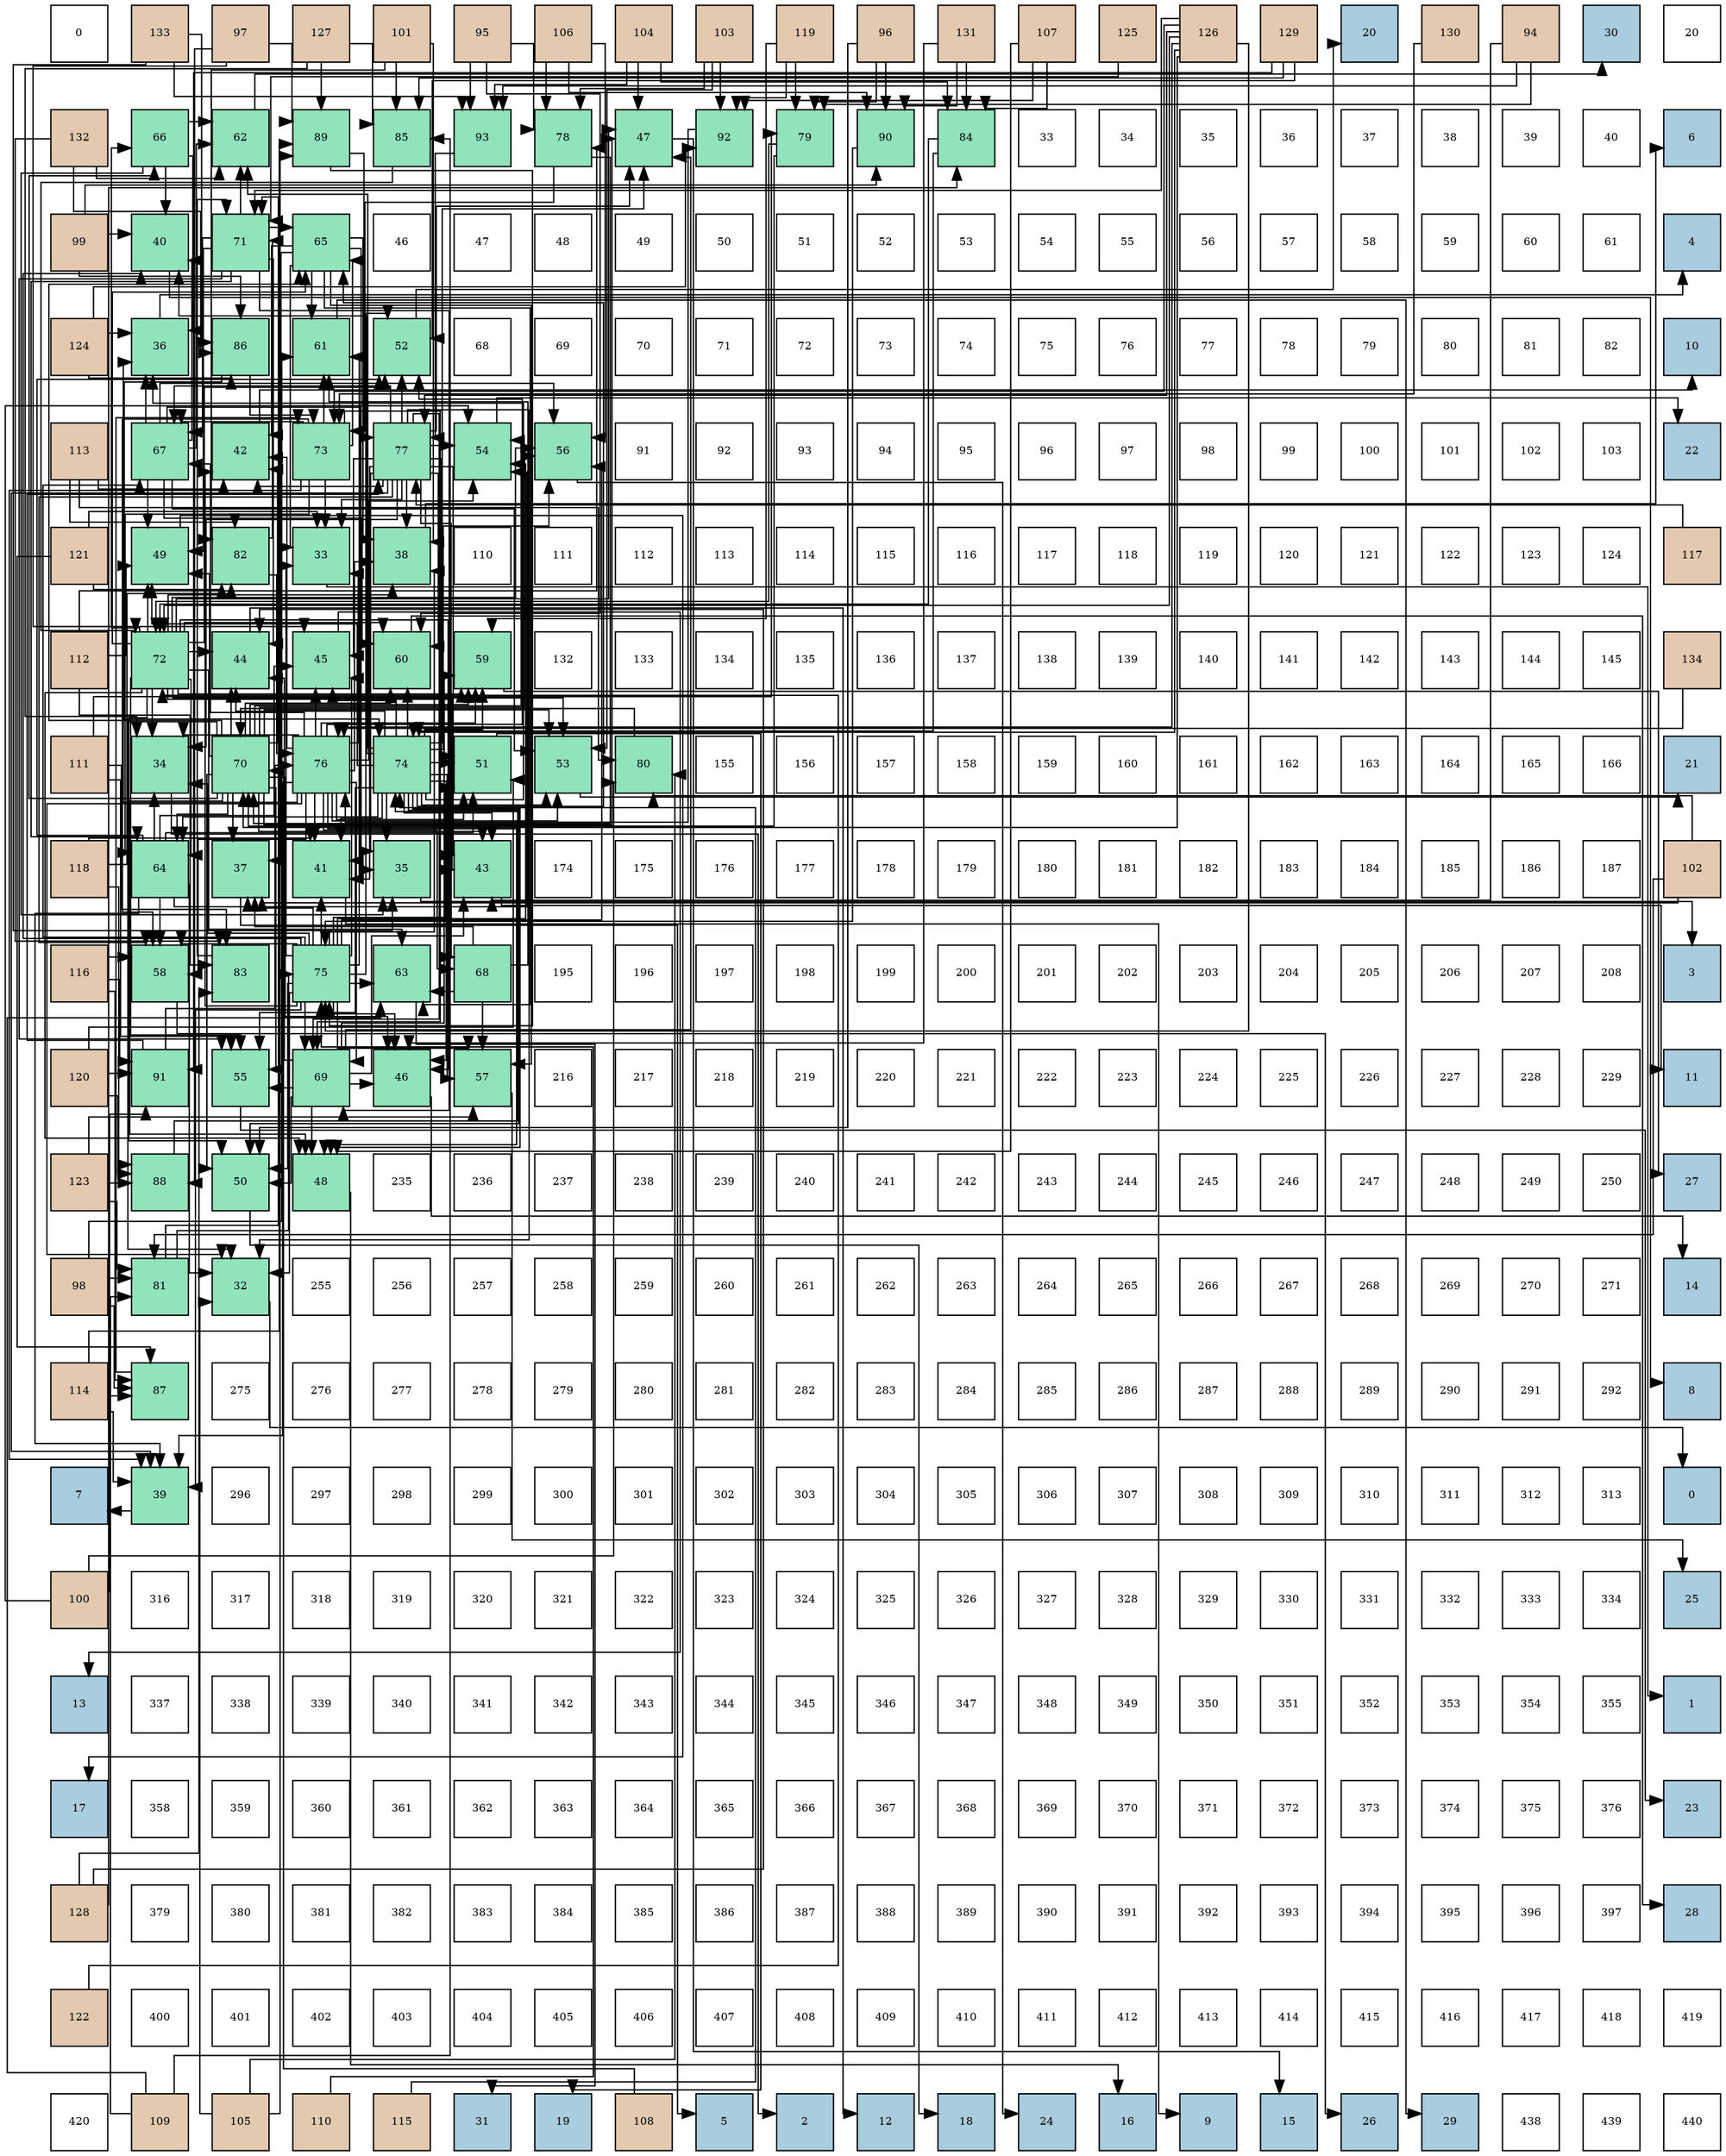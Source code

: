 digraph layout{
 rankdir=TB;
 splines=ortho;
 node [style=filled shape=square fixedsize=true width=0.6];
0[label="0", fontsize=8, fillcolor="#ffffff"];
1[label="133", fontsize=8, fillcolor="#e3c9af"];
2[label="97", fontsize=8, fillcolor="#e3c9af"];
3[label="127", fontsize=8, fillcolor="#e3c9af"];
4[label="101", fontsize=8, fillcolor="#e3c9af"];
5[label="95", fontsize=8, fillcolor="#e3c9af"];
6[label="106", fontsize=8, fillcolor="#e3c9af"];
7[label="104", fontsize=8, fillcolor="#e3c9af"];
8[label="103", fontsize=8, fillcolor="#e3c9af"];
9[label="119", fontsize=8, fillcolor="#e3c9af"];
10[label="96", fontsize=8, fillcolor="#e3c9af"];
11[label="131", fontsize=8, fillcolor="#e3c9af"];
12[label="107", fontsize=8, fillcolor="#e3c9af"];
13[label="125", fontsize=8, fillcolor="#e3c9af"];
14[label="126", fontsize=8, fillcolor="#e3c9af"];
15[label="129", fontsize=8, fillcolor="#e3c9af"];
16[label="20", fontsize=8, fillcolor="#a9ccde"];
17[label="130", fontsize=8, fillcolor="#e3c9af"];
18[label="94", fontsize=8, fillcolor="#e3c9af"];
19[label="30", fontsize=8, fillcolor="#a9ccde"];
20[label="20", fontsize=8, fillcolor="#ffffff"];
21[label="132", fontsize=8, fillcolor="#e3c9af"];
22[label="66", fontsize=8, fillcolor="#91e3bb"];
23[label="62", fontsize=8, fillcolor="#91e3bb"];
24[label="89", fontsize=8, fillcolor="#91e3bb"];
25[label="85", fontsize=8, fillcolor="#91e3bb"];
26[label="93", fontsize=8, fillcolor="#91e3bb"];
27[label="78", fontsize=8, fillcolor="#91e3bb"];
28[label="47", fontsize=8, fillcolor="#91e3bb"];
29[label="92", fontsize=8, fillcolor="#91e3bb"];
30[label="79", fontsize=8, fillcolor="#91e3bb"];
31[label="90", fontsize=8, fillcolor="#91e3bb"];
32[label="84", fontsize=8, fillcolor="#91e3bb"];
33[label="33", fontsize=8, fillcolor="#ffffff"];
34[label="34", fontsize=8, fillcolor="#ffffff"];
35[label="35", fontsize=8, fillcolor="#ffffff"];
36[label="36", fontsize=8, fillcolor="#ffffff"];
37[label="37", fontsize=8, fillcolor="#ffffff"];
38[label="38", fontsize=8, fillcolor="#ffffff"];
39[label="39", fontsize=8, fillcolor="#ffffff"];
40[label="40", fontsize=8, fillcolor="#ffffff"];
41[label="6", fontsize=8, fillcolor="#a9ccde"];
42[label="99", fontsize=8, fillcolor="#e3c9af"];
43[label="40", fontsize=8, fillcolor="#91e3bb"];
44[label="71", fontsize=8, fillcolor="#91e3bb"];
45[label="65", fontsize=8, fillcolor="#91e3bb"];
46[label="46", fontsize=8, fillcolor="#ffffff"];
47[label="47", fontsize=8, fillcolor="#ffffff"];
48[label="48", fontsize=8, fillcolor="#ffffff"];
49[label="49", fontsize=8, fillcolor="#ffffff"];
50[label="50", fontsize=8, fillcolor="#ffffff"];
51[label="51", fontsize=8, fillcolor="#ffffff"];
52[label="52", fontsize=8, fillcolor="#ffffff"];
53[label="53", fontsize=8, fillcolor="#ffffff"];
54[label="54", fontsize=8, fillcolor="#ffffff"];
55[label="55", fontsize=8, fillcolor="#ffffff"];
56[label="56", fontsize=8, fillcolor="#ffffff"];
57[label="57", fontsize=8, fillcolor="#ffffff"];
58[label="58", fontsize=8, fillcolor="#ffffff"];
59[label="59", fontsize=8, fillcolor="#ffffff"];
60[label="60", fontsize=8, fillcolor="#ffffff"];
61[label="61", fontsize=8, fillcolor="#ffffff"];
62[label="4", fontsize=8, fillcolor="#a9ccde"];
63[label="124", fontsize=8, fillcolor="#e3c9af"];
64[label="36", fontsize=8, fillcolor="#91e3bb"];
65[label="86", fontsize=8, fillcolor="#91e3bb"];
66[label="61", fontsize=8, fillcolor="#91e3bb"];
67[label="52", fontsize=8, fillcolor="#91e3bb"];
68[label="68", fontsize=8, fillcolor="#ffffff"];
69[label="69", fontsize=8, fillcolor="#ffffff"];
70[label="70", fontsize=8, fillcolor="#ffffff"];
71[label="71", fontsize=8, fillcolor="#ffffff"];
72[label="72", fontsize=8, fillcolor="#ffffff"];
73[label="73", fontsize=8, fillcolor="#ffffff"];
74[label="74", fontsize=8, fillcolor="#ffffff"];
75[label="75", fontsize=8, fillcolor="#ffffff"];
76[label="76", fontsize=8, fillcolor="#ffffff"];
77[label="77", fontsize=8, fillcolor="#ffffff"];
78[label="78", fontsize=8, fillcolor="#ffffff"];
79[label="79", fontsize=8, fillcolor="#ffffff"];
80[label="80", fontsize=8, fillcolor="#ffffff"];
81[label="81", fontsize=8, fillcolor="#ffffff"];
82[label="82", fontsize=8, fillcolor="#ffffff"];
83[label="10", fontsize=8, fillcolor="#a9ccde"];
84[label="113", fontsize=8, fillcolor="#e3c9af"];
85[label="67", fontsize=8, fillcolor="#91e3bb"];
86[label="42", fontsize=8, fillcolor="#91e3bb"];
87[label="73", fontsize=8, fillcolor="#91e3bb"];
88[label="77", fontsize=8, fillcolor="#91e3bb"];
89[label="54", fontsize=8, fillcolor="#91e3bb"];
90[label="56", fontsize=8, fillcolor="#91e3bb"];
91[label="91", fontsize=8, fillcolor="#ffffff"];
92[label="92", fontsize=8, fillcolor="#ffffff"];
93[label="93", fontsize=8, fillcolor="#ffffff"];
94[label="94", fontsize=8, fillcolor="#ffffff"];
95[label="95", fontsize=8, fillcolor="#ffffff"];
96[label="96", fontsize=8, fillcolor="#ffffff"];
97[label="97", fontsize=8, fillcolor="#ffffff"];
98[label="98", fontsize=8, fillcolor="#ffffff"];
99[label="99", fontsize=8, fillcolor="#ffffff"];
100[label="100", fontsize=8, fillcolor="#ffffff"];
101[label="101", fontsize=8, fillcolor="#ffffff"];
102[label="102", fontsize=8, fillcolor="#ffffff"];
103[label="103", fontsize=8, fillcolor="#ffffff"];
104[label="22", fontsize=8, fillcolor="#a9ccde"];
105[label="121", fontsize=8, fillcolor="#e3c9af"];
106[label="49", fontsize=8, fillcolor="#91e3bb"];
107[label="82", fontsize=8, fillcolor="#91e3bb"];
108[label="33", fontsize=8, fillcolor="#91e3bb"];
109[label="38", fontsize=8, fillcolor="#91e3bb"];
110[label="110", fontsize=8, fillcolor="#ffffff"];
111[label="111", fontsize=8, fillcolor="#ffffff"];
112[label="112", fontsize=8, fillcolor="#ffffff"];
113[label="113", fontsize=8, fillcolor="#ffffff"];
114[label="114", fontsize=8, fillcolor="#ffffff"];
115[label="115", fontsize=8, fillcolor="#ffffff"];
116[label="116", fontsize=8, fillcolor="#ffffff"];
117[label="117", fontsize=8, fillcolor="#ffffff"];
118[label="118", fontsize=8, fillcolor="#ffffff"];
119[label="119", fontsize=8, fillcolor="#ffffff"];
120[label="120", fontsize=8, fillcolor="#ffffff"];
121[label="121", fontsize=8, fillcolor="#ffffff"];
122[label="122", fontsize=8, fillcolor="#ffffff"];
123[label="123", fontsize=8, fillcolor="#ffffff"];
124[label="124", fontsize=8, fillcolor="#ffffff"];
125[label="117", fontsize=8, fillcolor="#e3c9af"];
126[label="112", fontsize=8, fillcolor="#e3c9af"];
127[label="72", fontsize=8, fillcolor="#91e3bb"];
128[label="44", fontsize=8, fillcolor="#91e3bb"];
129[label="45", fontsize=8, fillcolor="#91e3bb"];
130[label="60", fontsize=8, fillcolor="#91e3bb"];
131[label="59", fontsize=8, fillcolor="#91e3bb"];
132[label="132", fontsize=8, fillcolor="#ffffff"];
133[label="133", fontsize=8, fillcolor="#ffffff"];
134[label="134", fontsize=8, fillcolor="#ffffff"];
135[label="135", fontsize=8, fillcolor="#ffffff"];
136[label="136", fontsize=8, fillcolor="#ffffff"];
137[label="137", fontsize=8, fillcolor="#ffffff"];
138[label="138", fontsize=8, fillcolor="#ffffff"];
139[label="139", fontsize=8, fillcolor="#ffffff"];
140[label="140", fontsize=8, fillcolor="#ffffff"];
141[label="141", fontsize=8, fillcolor="#ffffff"];
142[label="142", fontsize=8, fillcolor="#ffffff"];
143[label="143", fontsize=8, fillcolor="#ffffff"];
144[label="144", fontsize=8, fillcolor="#ffffff"];
145[label="145", fontsize=8, fillcolor="#ffffff"];
146[label="134", fontsize=8, fillcolor="#e3c9af"];
147[label="111", fontsize=8, fillcolor="#e3c9af"];
148[label="34", fontsize=8, fillcolor="#91e3bb"];
149[label="70", fontsize=8, fillcolor="#91e3bb"];
150[label="76", fontsize=8, fillcolor="#91e3bb"];
151[label="74", fontsize=8, fillcolor="#91e3bb"];
152[label="51", fontsize=8, fillcolor="#91e3bb"];
153[label="53", fontsize=8, fillcolor="#91e3bb"];
154[label="80", fontsize=8, fillcolor="#91e3bb"];
155[label="155", fontsize=8, fillcolor="#ffffff"];
156[label="156", fontsize=8, fillcolor="#ffffff"];
157[label="157", fontsize=8, fillcolor="#ffffff"];
158[label="158", fontsize=8, fillcolor="#ffffff"];
159[label="159", fontsize=8, fillcolor="#ffffff"];
160[label="160", fontsize=8, fillcolor="#ffffff"];
161[label="161", fontsize=8, fillcolor="#ffffff"];
162[label="162", fontsize=8, fillcolor="#ffffff"];
163[label="163", fontsize=8, fillcolor="#ffffff"];
164[label="164", fontsize=8, fillcolor="#ffffff"];
165[label="165", fontsize=8, fillcolor="#ffffff"];
166[label="166", fontsize=8, fillcolor="#ffffff"];
167[label="21", fontsize=8, fillcolor="#a9ccde"];
168[label="118", fontsize=8, fillcolor="#e3c9af"];
169[label="64", fontsize=8, fillcolor="#91e3bb"];
170[label="37", fontsize=8, fillcolor="#91e3bb"];
171[label="41", fontsize=8, fillcolor="#91e3bb"];
172[label="35", fontsize=8, fillcolor="#91e3bb"];
173[label="43", fontsize=8, fillcolor="#91e3bb"];
174[label="174", fontsize=8, fillcolor="#ffffff"];
175[label="175", fontsize=8, fillcolor="#ffffff"];
176[label="176", fontsize=8, fillcolor="#ffffff"];
177[label="177", fontsize=8, fillcolor="#ffffff"];
178[label="178", fontsize=8, fillcolor="#ffffff"];
179[label="179", fontsize=8, fillcolor="#ffffff"];
180[label="180", fontsize=8, fillcolor="#ffffff"];
181[label="181", fontsize=8, fillcolor="#ffffff"];
182[label="182", fontsize=8, fillcolor="#ffffff"];
183[label="183", fontsize=8, fillcolor="#ffffff"];
184[label="184", fontsize=8, fillcolor="#ffffff"];
185[label="185", fontsize=8, fillcolor="#ffffff"];
186[label="186", fontsize=8, fillcolor="#ffffff"];
187[label="187", fontsize=8, fillcolor="#ffffff"];
188[label="102", fontsize=8, fillcolor="#e3c9af"];
189[label="116", fontsize=8, fillcolor="#e3c9af"];
190[label="58", fontsize=8, fillcolor="#91e3bb"];
191[label="83", fontsize=8, fillcolor="#91e3bb"];
192[label="75", fontsize=8, fillcolor="#91e3bb"];
193[label="63", fontsize=8, fillcolor="#91e3bb"];
194[label="68", fontsize=8, fillcolor="#91e3bb"];
195[label="195", fontsize=8, fillcolor="#ffffff"];
196[label="196", fontsize=8, fillcolor="#ffffff"];
197[label="197", fontsize=8, fillcolor="#ffffff"];
198[label="198", fontsize=8, fillcolor="#ffffff"];
199[label="199", fontsize=8, fillcolor="#ffffff"];
200[label="200", fontsize=8, fillcolor="#ffffff"];
201[label="201", fontsize=8, fillcolor="#ffffff"];
202[label="202", fontsize=8, fillcolor="#ffffff"];
203[label="203", fontsize=8, fillcolor="#ffffff"];
204[label="204", fontsize=8, fillcolor="#ffffff"];
205[label="205", fontsize=8, fillcolor="#ffffff"];
206[label="206", fontsize=8, fillcolor="#ffffff"];
207[label="207", fontsize=8, fillcolor="#ffffff"];
208[label="208", fontsize=8, fillcolor="#ffffff"];
209[label="3", fontsize=8, fillcolor="#a9ccde"];
210[label="120", fontsize=8, fillcolor="#e3c9af"];
211[label="91", fontsize=8, fillcolor="#91e3bb"];
212[label="55", fontsize=8, fillcolor="#91e3bb"];
213[label="69", fontsize=8, fillcolor="#91e3bb"];
214[label="46", fontsize=8, fillcolor="#91e3bb"];
215[label="57", fontsize=8, fillcolor="#91e3bb"];
216[label="216", fontsize=8, fillcolor="#ffffff"];
217[label="217", fontsize=8, fillcolor="#ffffff"];
218[label="218", fontsize=8, fillcolor="#ffffff"];
219[label="219", fontsize=8, fillcolor="#ffffff"];
220[label="220", fontsize=8, fillcolor="#ffffff"];
221[label="221", fontsize=8, fillcolor="#ffffff"];
222[label="222", fontsize=8, fillcolor="#ffffff"];
223[label="223", fontsize=8, fillcolor="#ffffff"];
224[label="224", fontsize=8, fillcolor="#ffffff"];
225[label="225", fontsize=8, fillcolor="#ffffff"];
226[label="226", fontsize=8, fillcolor="#ffffff"];
227[label="227", fontsize=8, fillcolor="#ffffff"];
228[label="228", fontsize=8, fillcolor="#ffffff"];
229[label="229", fontsize=8, fillcolor="#ffffff"];
230[label="11", fontsize=8, fillcolor="#a9ccde"];
231[label="123", fontsize=8, fillcolor="#e3c9af"];
232[label="88", fontsize=8, fillcolor="#91e3bb"];
233[label="50", fontsize=8, fillcolor="#91e3bb"];
234[label="48", fontsize=8, fillcolor="#91e3bb"];
235[label="235", fontsize=8, fillcolor="#ffffff"];
236[label="236", fontsize=8, fillcolor="#ffffff"];
237[label="237", fontsize=8, fillcolor="#ffffff"];
238[label="238", fontsize=8, fillcolor="#ffffff"];
239[label="239", fontsize=8, fillcolor="#ffffff"];
240[label="240", fontsize=8, fillcolor="#ffffff"];
241[label="241", fontsize=8, fillcolor="#ffffff"];
242[label="242", fontsize=8, fillcolor="#ffffff"];
243[label="243", fontsize=8, fillcolor="#ffffff"];
244[label="244", fontsize=8, fillcolor="#ffffff"];
245[label="245", fontsize=8, fillcolor="#ffffff"];
246[label="246", fontsize=8, fillcolor="#ffffff"];
247[label="247", fontsize=8, fillcolor="#ffffff"];
248[label="248", fontsize=8, fillcolor="#ffffff"];
249[label="249", fontsize=8, fillcolor="#ffffff"];
250[label="250", fontsize=8, fillcolor="#ffffff"];
251[label="27", fontsize=8, fillcolor="#a9ccde"];
252[label="98", fontsize=8, fillcolor="#e3c9af"];
253[label="81", fontsize=8, fillcolor="#91e3bb"];
254[label="32", fontsize=8, fillcolor="#91e3bb"];
255[label="255", fontsize=8, fillcolor="#ffffff"];
256[label="256", fontsize=8, fillcolor="#ffffff"];
257[label="257", fontsize=8, fillcolor="#ffffff"];
258[label="258", fontsize=8, fillcolor="#ffffff"];
259[label="259", fontsize=8, fillcolor="#ffffff"];
260[label="260", fontsize=8, fillcolor="#ffffff"];
261[label="261", fontsize=8, fillcolor="#ffffff"];
262[label="262", fontsize=8, fillcolor="#ffffff"];
263[label="263", fontsize=8, fillcolor="#ffffff"];
264[label="264", fontsize=8, fillcolor="#ffffff"];
265[label="265", fontsize=8, fillcolor="#ffffff"];
266[label="266", fontsize=8, fillcolor="#ffffff"];
267[label="267", fontsize=8, fillcolor="#ffffff"];
268[label="268", fontsize=8, fillcolor="#ffffff"];
269[label="269", fontsize=8, fillcolor="#ffffff"];
270[label="270", fontsize=8, fillcolor="#ffffff"];
271[label="271", fontsize=8, fillcolor="#ffffff"];
272[label="14", fontsize=8, fillcolor="#a9ccde"];
273[label="114", fontsize=8, fillcolor="#e3c9af"];
274[label="87", fontsize=8, fillcolor="#91e3bb"];
275[label="275", fontsize=8, fillcolor="#ffffff"];
276[label="276", fontsize=8, fillcolor="#ffffff"];
277[label="277", fontsize=8, fillcolor="#ffffff"];
278[label="278", fontsize=8, fillcolor="#ffffff"];
279[label="279", fontsize=8, fillcolor="#ffffff"];
280[label="280", fontsize=8, fillcolor="#ffffff"];
281[label="281", fontsize=8, fillcolor="#ffffff"];
282[label="282", fontsize=8, fillcolor="#ffffff"];
283[label="283", fontsize=8, fillcolor="#ffffff"];
284[label="284", fontsize=8, fillcolor="#ffffff"];
285[label="285", fontsize=8, fillcolor="#ffffff"];
286[label="286", fontsize=8, fillcolor="#ffffff"];
287[label="287", fontsize=8, fillcolor="#ffffff"];
288[label="288", fontsize=8, fillcolor="#ffffff"];
289[label="289", fontsize=8, fillcolor="#ffffff"];
290[label="290", fontsize=8, fillcolor="#ffffff"];
291[label="291", fontsize=8, fillcolor="#ffffff"];
292[label="292", fontsize=8, fillcolor="#ffffff"];
293[label="8", fontsize=8, fillcolor="#a9ccde"];
294[label="7", fontsize=8, fillcolor="#a9ccde"];
295[label="39", fontsize=8, fillcolor="#91e3bb"];
296[label="296", fontsize=8, fillcolor="#ffffff"];
297[label="297", fontsize=8, fillcolor="#ffffff"];
298[label="298", fontsize=8, fillcolor="#ffffff"];
299[label="299", fontsize=8, fillcolor="#ffffff"];
300[label="300", fontsize=8, fillcolor="#ffffff"];
301[label="301", fontsize=8, fillcolor="#ffffff"];
302[label="302", fontsize=8, fillcolor="#ffffff"];
303[label="303", fontsize=8, fillcolor="#ffffff"];
304[label="304", fontsize=8, fillcolor="#ffffff"];
305[label="305", fontsize=8, fillcolor="#ffffff"];
306[label="306", fontsize=8, fillcolor="#ffffff"];
307[label="307", fontsize=8, fillcolor="#ffffff"];
308[label="308", fontsize=8, fillcolor="#ffffff"];
309[label="309", fontsize=8, fillcolor="#ffffff"];
310[label="310", fontsize=8, fillcolor="#ffffff"];
311[label="311", fontsize=8, fillcolor="#ffffff"];
312[label="312", fontsize=8, fillcolor="#ffffff"];
313[label="313", fontsize=8, fillcolor="#ffffff"];
314[label="0", fontsize=8, fillcolor="#a9ccde"];
315[label="100", fontsize=8, fillcolor="#e3c9af"];
316[label="316", fontsize=8, fillcolor="#ffffff"];
317[label="317", fontsize=8, fillcolor="#ffffff"];
318[label="318", fontsize=8, fillcolor="#ffffff"];
319[label="319", fontsize=8, fillcolor="#ffffff"];
320[label="320", fontsize=8, fillcolor="#ffffff"];
321[label="321", fontsize=8, fillcolor="#ffffff"];
322[label="322", fontsize=8, fillcolor="#ffffff"];
323[label="323", fontsize=8, fillcolor="#ffffff"];
324[label="324", fontsize=8, fillcolor="#ffffff"];
325[label="325", fontsize=8, fillcolor="#ffffff"];
326[label="326", fontsize=8, fillcolor="#ffffff"];
327[label="327", fontsize=8, fillcolor="#ffffff"];
328[label="328", fontsize=8, fillcolor="#ffffff"];
329[label="329", fontsize=8, fillcolor="#ffffff"];
330[label="330", fontsize=8, fillcolor="#ffffff"];
331[label="331", fontsize=8, fillcolor="#ffffff"];
332[label="332", fontsize=8, fillcolor="#ffffff"];
333[label="333", fontsize=8, fillcolor="#ffffff"];
334[label="334", fontsize=8, fillcolor="#ffffff"];
335[label="25", fontsize=8, fillcolor="#a9ccde"];
336[label="13", fontsize=8, fillcolor="#a9ccde"];
337[label="337", fontsize=8, fillcolor="#ffffff"];
338[label="338", fontsize=8, fillcolor="#ffffff"];
339[label="339", fontsize=8, fillcolor="#ffffff"];
340[label="340", fontsize=8, fillcolor="#ffffff"];
341[label="341", fontsize=8, fillcolor="#ffffff"];
342[label="342", fontsize=8, fillcolor="#ffffff"];
343[label="343", fontsize=8, fillcolor="#ffffff"];
344[label="344", fontsize=8, fillcolor="#ffffff"];
345[label="345", fontsize=8, fillcolor="#ffffff"];
346[label="346", fontsize=8, fillcolor="#ffffff"];
347[label="347", fontsize=8, fillcolor="#ffffff"];
348[label="348", fontsize=8, fillcolor="#ffffff"];
349[label="349", fontsize=8, fillcolor="#ffffff"];
350[label="350", fontsize=8, fillcolor="#ffffff"];
351[label="351", fontsize=8, fillcolor="#ffffff"];
352[label="352", fontsize=8, fillcolor="#ffffff"];
353[label="353", fontsize=8, fillcolor="#ffffff"];
354[label="354", fontsize=8, fillcolor="#ffffff"];
355[label="355", fontsize=8, fillcolor="#ffffff"];
356[label="1", fontsize=8, fillcolor="#a9ccde"];
357[label="17", fontsize=8, fillcolor="#a9ccde"];
358[label="358", fontsize=8, fillcolor="#ffffff"];
359[label="359", fontsize=8, fillcolor="#ffffff"];
360[label="360", fontsize=8, fillcolor="#ffffff"];
361[label="361", fontsize=8, fillcolor="#ffffff"];
362[label="362", fontsize=8, fillcolor="#ffffff"];
363[label="363", fontsize=8, fillcolor="#ffffff"];
364[label="364", fontsize=8, fillcolor="#ffffff"];
365[label="365", fontsize=8, fillcolor="#ffffff"];
366[label="366", fontsize=8, fillcolor="#ffffff"];
367[label="367", fontsize=8, fillcolor="#ffffff"];
368[label="368", fontsize=8, fillcolor="#ffffff"];
369[label="369", fontsize=8, fillcolor="#ffffff"];
370[label="370", fontsize=8, fillcolor="#ffffff"];
371[label="371", fontsize=8, fillcolor="#ffffff"];
372[label="372", fontsize=8, fillcolor="#ffffff"];
373[label="373", fontsize=8, fillcolor="#ffffff"];
374[label="374", fontsize=8, fillcolor="#ffffff"];
375[label="375", fontsize=8, fillcolor="#ffffff"];
376[label="376", fontsize=8, fillcolor="#ffffff"];
377[label="23", fontsize=8, fillcolor="#a9ccde"];
378[label="128", fontsize=8, fillcolor="#e3c9af"];
379[label="379", fontsize=8, fillcolor="#ffffff"];
380[label="380", fontsize=8, fillcolor="#ffffff"];
381[label="381", fontsize=8, fillcolor="#ffffff"];
382[label="382", fontsize=8, fillcolor="#ffffff"];
383[label="383", fontsize=8, fillcolor="#ffffff"];
384[label="384", fontsize=8, fillcolor="#ffffff"];
385[label="385", fontsize=8, fillcolor="#ffffff"];
386[label="386", fontsize=8, fillcolor="#ffffff"];
387[label="387", fontsize=8, fillcolor="#ffffff"];
388[label="388", fontsize=8, fillcolor="#ffffff"];
389[label="389", fontsize=8, fillcolor="#ffffff"];
390[label="390", fontsize=8, fillcolor="#ffffff"];
391[label="391", fontsize=8, fillcolor="#ffffff"];
392[label="392", fontsize=8, fillcolor="#ffffff"];
393[label="393", fontsize=8, fillcolor="#ffffff"];
394[label="394", fontsize=8, fillcolor="#ffffff"];
395[label="395", fontsize=8, fillcolor="#ffffff"];
396[label="396", fontsize=8, fillcolor="#ffffff"];
397[label="397", fontsize=8, fillcolor="#ffffff"];
398[label="28", fontsize=8, fillcolor="#a9ccde"];
399[label="122", fontsize=8, fillcolor="#e3c9af"];
400[label="400", fontsize=8, fillcolor="#ffffff"];
401[label="401", fontsize=8, fillcolor="#ffffff"];
402[label="402", fontsize=8, fillcolor="#ffffff"];
403[label="403", fontsize=8, fillcolor="#ffffff"];
404[label="404", fontsize=8, fillcolor="#ffffff"];
405[label="405", fontsize=8, fillcolor="#ffffff"];
406[label="406", fontsize=8, fillcolor="#ffffff"];
407[label="407", fontsize=8, fillcolor="#ffffff"];
408[label="408", fontsize=8, fillcolor="#ffffff"];
409[label="409", fontsize=8, fillcolor="#ffffff"];
410[label="410", fontsize=8, fillcolor="#ffffff"];
411[label="411", fontsize=8, fillcolor="#ffffff"];
412[label="412", fontsize=8, fillcolor="#ffffff"];
413[label="413", fontsize=8, fillcolor="#ffffff"];
414[label="414", fontsize=8, fillcolor="#ffffff"];
415[label="415", fontsize=8, fillcolor="#ffffff"];
416[label="416", fontsize=8, fillcolor="#ffffff"];
417[label="417", fontsize=8, fillcolor="#ffffff"];
418[label="418", fontsize=8, fillcolor="#ffffff"];
419[label="419", fontsize=8, fillcolor="#ffffff"];
420[label="420", fontsize=8, fillcolor="#ffffff"];
421[label="109", fontsize=8, fillcolor="#e3c9af"];
422[label="105", fontsize=8, fillcolor="#e3c9af"];
423[label="110", fontsize=8, fillcolor="#e3c9af"];
424[label="115", fontsize=8, fillcolor="#e3c9af"];
425[label="31", fontsize=8, fillcolor="#a9ccde"];
426[label="19", fontsize=8, fillcolor="#a9ccde"];
427[label="108", fontsize=8, fillcolor="#e3c9af"];
428[label="5", fontsize=8, fillcolor="#a9ccde"];
429[label="2", fontsize=8, fillcolor="#a9ccde"];
430[label="12", fontsize=8, fillcolor="#a9ccde"];
431[label="18", fontsize=8, fillcolor="#a9ccde"];
432[label="24", fontsize=8, fillcolor="#a9ccde"];
433[label="16", fontsize=8, fillcolor="#a9ccde"];
434[label="9", fontsize=8, fillcolor="#a9ccde"];
435[label="15", fontsize=8, fillcolor="#a9ccde"];
436[label="26", fontsize=8, fillcolor="#a9ccde"];
437[label="29", fontsize=8, fillcolor="#a9ccde"];
438[label="438", fontsize=8, fillcolor="#ffffff"];
439[label="439", fontsize=8, fillcolor="#ffffff"];
440[label="440", fontsize=8, fillcolor="#ffffff"];
edge [constraint=false, style=vis];254 -> 314;
108 -> 356;
148 -> 429;
172 -> 209;
64 -> 62;
170 -> 428;
109 -> 41;
295 -> 294;
43 -> 293;
171 -> 434;
86 -> 83;
173 -> 230;
128 -> 430;
129 -> 336;
214 -> 272;
28 -> 435;
234 -> 433;
106 -> 357;
233 -> 431;
152 -> 426;
67 -> 16;
153 -> 167;
89 -> 104;
212 -> 377;
90 -> 432;
215 -> 335;
190 -> 436;
131 -> 251;
130 -> 398;
66 -> 437;
23 -> 19;
193 -> 425;
169 -> 254;
169 -> 148;
169 -> 295;
169 -> 129;
169 -> 152;
169 -> 67;
169 -> 89;
169 -> 190;
45 -> 108;
45 -> 170;
45 -> 109;
45 -> 171;
45 -> 86;
45 -> 215;
45 -> 66;
45 -> 193;
22 -> 172;
22 -> 64;
22 -> 43;
22 -> 23;
85 -> 172;
85 -> 64;
85 -> 43;
85 -> 106;
85 -> 153;
85 -> 90;
85 -> 130;
85 -> 23;
194 -> 170;
194 -> 215;
194 -> 66;
194 -> 193;
213 -> 173;
213 -> 128;
213 -> 214;
213 -> 28;
213 -> 234;
213 -> 233;
213 -> 212;
213 -> 131;
149 -> 254;
149 -> 170;
149 -> 86;
149 -> 173;
149 -> 128;
149 -> 214;
149 -> 28;
149 -> 234;
149 -> 106;
149 -> 233;
149 -> 153;
149 -> 89;
149 -> 212;
149 -> 90;
149 -> 131;
149 -> 130;
149 -> 169;
149 -> 45;
149 -> 22;
44 -> 128;
44 -> 106;
44 -> 212;
44 -> 23;
44 -> 169;
44 -> 45;
44 -> 85;
44 -> 213;
127 -> 148;
127 -> 109;
127 -> 173;
127 -> 128;
127 -> 214;
127 -> 28;
127 -> 234;
127 -> 106;
127 -> 233;
127 -> 67;
127 -> 153;
127 -> 212;
127 -> 90;
127 -> 131;
127 -> 130;
127 -> 193;
127 -> 169;
127 -> 45;
127 -> 22;
87 -> 108;
87 -> 295;
87 -> 190;
87 -> 66;
87 -> 169;
87 -> 45;
87 -> 85;
87 -> 213;
151 -> 172;
151 -> 64;
151 -> 43;
151 -> 171;
151 -> 173;
151 -> 128;
151 -> 129;
151 -> 214;
151 -> 28;
151 -> 234;
151 -> 106;
151 -> 233;
151 -> 152;
151 -> 153;
151 -> 212;
151 -> 90;
151 -> 215;
151 -> 131;
151 -> 130;
151 -> 23;
151 -> 169;
151 -> 45;
192 -> 254;
192 -> 108;
192 -> 148;
192 -> 170;
192 -> 109;
192 -> 295;
192 -> 43;
192 -> 171;
192 -> 86;
192 -> 129;
192 -> 214;
192 -> 233;
192 -> 152;
192 -> 67;
192 -> 89;
192 -> 90;
192 -> 215;
192 -> 190;
192 -> 66;
192 -> 193;
192 -> 85;
192 -> 213;
150 -> 254;
150 -> 108;
150 -> 148;
150 -> 64;
150 -> 109;
150 -> 295;
150 -> 171;
150 -> 86;
150 -> 129;
150 -> 234;
150 -> 152;
150 -> 67;
150 -> 153;
150 -> 89;
150 -> 190;
150 -> 131;
150 -> 85;
150 -> 194;
150 -> 213;
88 -> 254;
88 -> 108;
88 -> 148;
88 -> 172;
88 -> 109;
88 -> 295;
88 -> 171;
88 -> 86;
88 -> 173;
88 -> 129;
88 -> 28;
88 -> 152;
88 -> 67;
88 -> 89;
88 -> 190;
88 -> 130;
88 -> 85;
88 -> 194;
88 -> 213;
27 -> 149;
27 -> 87;
30 -> 149;
30 -> 127;
154 -> 149;
253 -> 44;
253 -> 192;
107 -> 44;
107 -> 150;
191 -> 44;
32 -> 127;
32 -> 151;
25 -> 127;
65 -> 87;
65 -> 151;
274 -> 87;
232 -> 151;
24 -> 192;
24 -> 88;
31 -> 192;
211 -> 150;
211 -> 88;
29 -> 150;
26 -> 88;
18 -> 173;
18 -> 30;
18 -> 26;
5 -> 130;
5 -> 27;
5 -> 26;
10 -> 233;
10 -> 30;
10 -> 31;
2 -> 129;
2 -> 232;
2 -> 24;
252 -> 66;
252 -> 253;
252 -> 274;
42 -> 43;
42 -> 65;
42 -> 31;
315 -> 89;
315 -> 154;
315 -> 211;
4 -> 109;
4 -> 107;
4 -> 25;
188 -> 170;
188 -> 154;
188 -> 253;
8 -> 153;
8 -> 27;
8 -> 29;
7 -> 28;
7 -> 32;
7 -> 26;
422 -> 254;
422 -> 154;
422 -> 24;
6 -> 90;
6 -> 27;
6 -> 31;
12 -> 234;
12 -> 32;
12 -> 29;
427 -> 149;
421 -> 193;
421 -> 253;
421 -> 25;
423 -> 192;
147 -> 212;
147 -> 30;
147 -> 191;
126 -> 106;
126 -> 27;
126 -> 191;
84 -> 86;
84 -> 154;
84 -> 107;
273 -> 295;
273 -> 274;
273 -> 24;
424 -> 151;
189 -> 190;
189 -> 274;
189 -> 211;
125 -> 88;
168 -> 171;
168 -> 107;
168 -> 232;
9 -> 131;
9 -> 30;
9 -> 29;
210 -> 152;
210 -> 232;
210 -> 211;
105 -> 108;
105 -> 107;
105 -> 274;
399 -> 127;
231 -> 215;
231 -> 253;
231 -> 232;
63 -> 64;
63 -> 65;
63 -> 29;
13 -> 44;
14 -> 149;
14 -> 44;
14 -> 127;
14 -> 87;
14 -> 151;
14 -> 192;
14 -> 150;
14 -> 88;
3 -> 148;
3 -> 25;
3 -> 24;
378 -> 128;
378 -> 191;
378 -> 32;
15 -> 67;
15 -> 25;
15 -> 211;
17 -> 87;
11 -> 214;
11 -> 32;
11 -> 31;
21 -> 23;
21 -> 191;
21 -> 65;
1 -> 172;
1 -> 65;
1 -> 26;
146 -> 150;
edge [constraint=true, style=invis];
0 -> 21 -> 42 -> 63 -> 84 -> 105 -> 126 -> 147 -> 168 -> 189 -> 210 -> 231 -> 252 -> 273 -> 294 -> 315 -> 336 -> 357 -> 378 -> 399 -> 420;
1 -> 22 -> 43 -> 64 -> 85 -> 106 -> 127 -> 148 -> 169 -> 190 -> 211 -> 232 -> 253 -> 274 -> 295 -> 316 -> 337 -> 358 -> 379 -> 400 -> 421;
2 -> 23 -> 44 -> 65 -> 86 -> 107 -> 128 -> 149 -> 170 -> 191 -> 212 -> 233 -> 254 -> 275 -> 296 -> 317 -> 338 -> 359 -> 380 -> 401 -> 422;
3 -> 24 -> 45 -> 66 -> 87 -> 108 -> 129 -> 150 -> 171 -> 192 -> 213 -> 234 -> 255 -> 276 -> 297 -> 318 -> 339 -> 360 -> 381 -> 402 -> 423;
4 -> 25 -> 46 -> 67 -> 88 -> 109 -> 130 -> 151 -> 172 -> 193 -> 214 -> 235 -> 256 -> 277 -> 298 -> 319 -> 340 -> 361 -> 382 -> 403 -> 424;
5 -> 26 -> 47 -> 68 -> 89 -> 110 -> 131 -> 152 -> 173 -> 194 -> 215 -> 236 -> 257 -> 278 -> 299 -> 320 -> 341 -> 362 -> 383 -> 404 -> 425;
6 -> 27 -> 48 -> 69 -> 90 -> 111 -> 132 -> 153 -> 174 -> 195 -> 216 -> 237 -> 258 -> 279 -> 300 -> 321 -> 342 -> 363 -> 384 -> 405 -> 426;
7 -> 28 -> 49 -> 70 -> 91 -> 112 -> 133 -> 154 -> 175 -> 196 -> 217 -> 238 -> 259 -> 280 -> 301 -> 322 -> 343 -> 364 -> 385 -> 406 -> 427;
8 -> 29 -> 50 -> 71 -> 92 -> 113 -> 134 -> 155 -> 176 -> 197 -> 218 -> 239 -> 260 -> 281 -> 302 -> 323 -> 344 -> 365 -> 386 -> 407 -> 428;
9 -> 30 -> 51 -> 72 -> 93 -> 114 -> 135 -> 156 -> 177 -> 198 -> 219 -> 240 -> 261 -> 282 -> 303 -> 324 -> 345 -> 366 -> 387 -> 408 -> 429;
10 -> 31 -> 52 -> 73 -> 94 -> 115 -> 136 -> 157 -> 178 -> 199 -> 220 -> 241 -> 262 -> 283 -> 304 -> 325 -> 346 -> 367 -> 388 -> 409 -> 430;
11 -> 32 -> 53 -> 74 -> 95 -> 116 -> 137 -> 158 -> 179 -> 200 -> 221 -> 242 -> 263 -> 284 -> 305 -> 326 -> 347 -> 368 -> 389 -> 410 -> 431;
12 -> 33 -> 54 -> 75 -> 96 -> 117 -> 138 -> 159 -> 180 -> 201 -> 222 -> 243 -> 264 -> 285 -> 306 -> 327 -> 348 -> 369 -> 390 -> 411 -> 432;
13 -> 34 -> 55 -> 76 -> 97 -> 118 -> 139 -> 160 -> 181 -> 202 -> 223 -> 244 -> 265 -> 286 -> 307 -> 328 -> 349 -> 370 -> 391 -> 412 -> 433;
14 -> 35 -> 56 -> 77 -> 98 -> 119 -> 140 -> 161 -> 182 -> 203 -> 224 -> 245 -> 266 -> 287 -> 308 -> 329 -> 350 -> 371 -> 392 -> 413 -> 434;
15 -> 36 -> 57 -> 78 -> 99 -> 120 -> 141 -> 162 -> 183 -> 204 -> 225 -> 246 -> 267 -> 288 -> 309 -> 330 -> 351 -> 372 -> 393 -> 414 -> 435;
16 -> 37 -> 58 -> 79 -> 100 -> 121 -> 142 -> 163 -> 184 -> 205 -> 226 -> 247 -> 268 -> 289 -> 310 -> 331 -> 352 -> 373 -> 394 -> 415 -> 436;
17 -> 38 -> 59 -> 80 -> 101 -> 122 -> 143 -> 164 -> 185 -> 206 -> 227 -> 248 -> 269 -> 290 -> 311 -> 332 -> 353 -> 374 -> 395 -> 416 -> 437;
18 -> 39 -> 60 -> 81 -> 102 -> 123 -> 144 -> 165 -> 186 -> 207 -> 228 -> 249 -> 270 -> 291 -> 312 -> 333 -> 354 -> 375 -> 396 -> 417 -> 438;
19 -> 40 -> 61 -> 82 -> 103 -> 124 -> 145 -> 166 -> 187 -> 208 -> 229 -> 250 -> 271 -> 292 -> 313 -> 334 -> 355 -> 376 -> 397 -> 418 -> 439;
20 -> 41 -> 62 -> 83 -> 104 -> 125 -> 146 -> 167 -> 188 -> 209 -> 230 -> 251 -> 272 -> 293 -> 314 -> 335 -> 356 -> 377 -> 398 -> 419 -> 440;
rank = same {0 -> 1 -> 2 -> 3 -> 4 -> 5 -> 6 -> 7 -> 8 -> 9 -> 10 -> 11 -> 12 -> 13 -> 14 -> 15 -> 16 -> 17 -> 18 -> 19 -> 20};
rank = same {21 -> 22 -> 23 -> 24 -> 25 -> 26 -> 27 -> 28 -> 29 -> 30 -> 31 -> 32 -> 33 -> 34 -> 35 -> 36 -> 37 -> 38 -> 39 -> 40 -> 41};
rank = same {42 -> 43 -> 44 -> 45 -> 46 -> 47 -> 48 -> 49 -> 50 -> 51 -> 52 -> 53 -> 54 -> 55 -> 56 -> 57 -> 58 -> 59 -> 60 -> 61 -> 62};
rank = same {63 -> 64 -> 65 -> 66 -> 67 -> 68 -> 69 -> 70 -> 71 -> 72 -> 73 -> 74 -> 75 -> 76 -> 77 -> 78 -> 79 -> 80 -> 81 -> 82 -> 83};
rank = same {84 -> 85 -> 86 -> 87 -> 88 -> 89 -> 90 -> 91 -> 92 -> 93 -> 94 -> 95 -> 96 -> 97 -> 98 -> 99 -> 100 -> 101 -> 102 -> 103 -> 104};
rank = same {105 -> 106 -> 107 -> 108 -> 109 -> 110 -> 111 -> 112 -> 113 -> 114 -> 115 -> 116 -> 117 -> 118 -> 119 -> 120 -> 121 -> 122 -> 123 -> 124 -> 125};
rank = same {126 -> 127 -> 128 -> 129 -> 130 -> 131 -> 132 -> 133 -> 134 -> 135 -> 136 -> 137 -> 138 -> 139 -> 140 -> 141 -> 142 -> 143 -> 144 -> 145 -> 146};
rank = same {147 -> 148 -> 149 -> 150 -> 151 -> 152 -> 153 -> 154 -> 155 -> 156 -> 157 -> 158 -> 159 -> 160 -> 161 -> 162 -> 163 -> 164 -> 165 -> 166 -> 167};
rank = same {168 -> 169 -> 170 -> 171 -> 172 -> 173 -> 174 -> 175 -> 176 -> 177 -> 178 -> 179 -> 180 -> 181 -> 182 -> 183 -> 184 -> 185 -> 186 -> 187 -> 188};
rank = same {189 -> 190 -> 191 -> 192 -> 193 -> 194 -> 195 -> 196 -> 197 -> 198 -> 199 -> 200 -> 201 -> 202 -> 203 -> 204 -> 205 -> 206 -> 207 -> 208 -> 209};
rank = same {210 -> 211 -> 212 -> 213 -> 214 -> 215 -> 216 -> 217 -> 218 -> 219 -> 220 -> 221 -> 222 -> 223 -> 224 -> 225 -> 226 -> 227 -> 228 -> 229 -> 230};
rank = same {231 -> 232 -> 233 -> 234 -> 235 -> 236 -> 237 -> 238 -> 239 -> 240 -> 241 -> 242 -> 243 -> 244 -> 245 -> 246 -> 247 -> 248 -> 249 -> 250 -> 251};
rank = same {252 -> 253 -> 254 -> 255 -> 256 -> 257 -> 258 -> 259 -> 260 -> 261 -> 262 -> 263 -> 264 -> 265 -> 266 -> 267 -> 268 -> 269 -> 270 -> 271 -> 272};
rank = same {273 -> 274 -> 275 -> 276 -> 277 -> 278 -> 279 -> 280 -> 281 -> 282 -> 283 -> 284 -> 285 -> 286 -> 287 -> 288 -> 289 -> 290 -> 291 -> 292 -> 293};
rank = same {294 -> 295 -> 296 -> 297 -> 298 -> 299 -> 300 -> 301 -> 302 -> 303 -> 304 -> 305 -> 306 -> 307 -> 308 -> 309 -> 310 -> 311 -> 312 -> 313 -> 314};
rank = same {315 -> 316 -> 317 -> 318 -> 319 -> 320 -> 321 -> 322 -> 323 -> 324 -> 325 -> 326 -> 327 -> 328 -> 329 -> 330 -> 331 -> 332 -> 333 -> 334 -> 335};
rank = same {336 -> 337 -> 338 -> 339 -> 340 -> 341 -> 342 -> 343 -> 344 -> 345 -> 346 -> 347 -> 348 -> 349 -> 350 -> 351 -> 352 -> 353 -> 354 -> 355 -> 356};
rank = same {357 -> 358 -> 359 -> 360 -> 361 -> 362 -> 363 -> 364 -> 365 -> 366 -> 367 -> 368 -> 369 -> 370 -> 371 -> 372 -> 373 -> 374 -> 375 -> 376 -> 377};
rank = same {378 -> 379 -> 380 -> 381 -> 382 -> 383 -> 384 -> 385 -> 386 -> 387 -> 388 -> 389 -> 390 -> 391 -> 392 -> 393 -> 394 -> 395 -> 396 -> 397 -> 398};
rank = same {399 -> 400 -> 401 -> 402 -> 403 -> 404 -> 405 -> 406 -> 407 -> 408 -> 409 -> 410 -> 411 -> 412 -> 413 -> 414 -> 415 -> 416 -> 417 -> 418 -> 419};
rank = same {420 -> 421 -> 422 -> 423 -> 424 -> 425 -> 426 -> 427 -> 428 -> 429 -> 430 -> 431 -> 432 -> 433 -> 434 -> 435 -> 436 -> 437 -> 438 -> 439 -> 440};
}